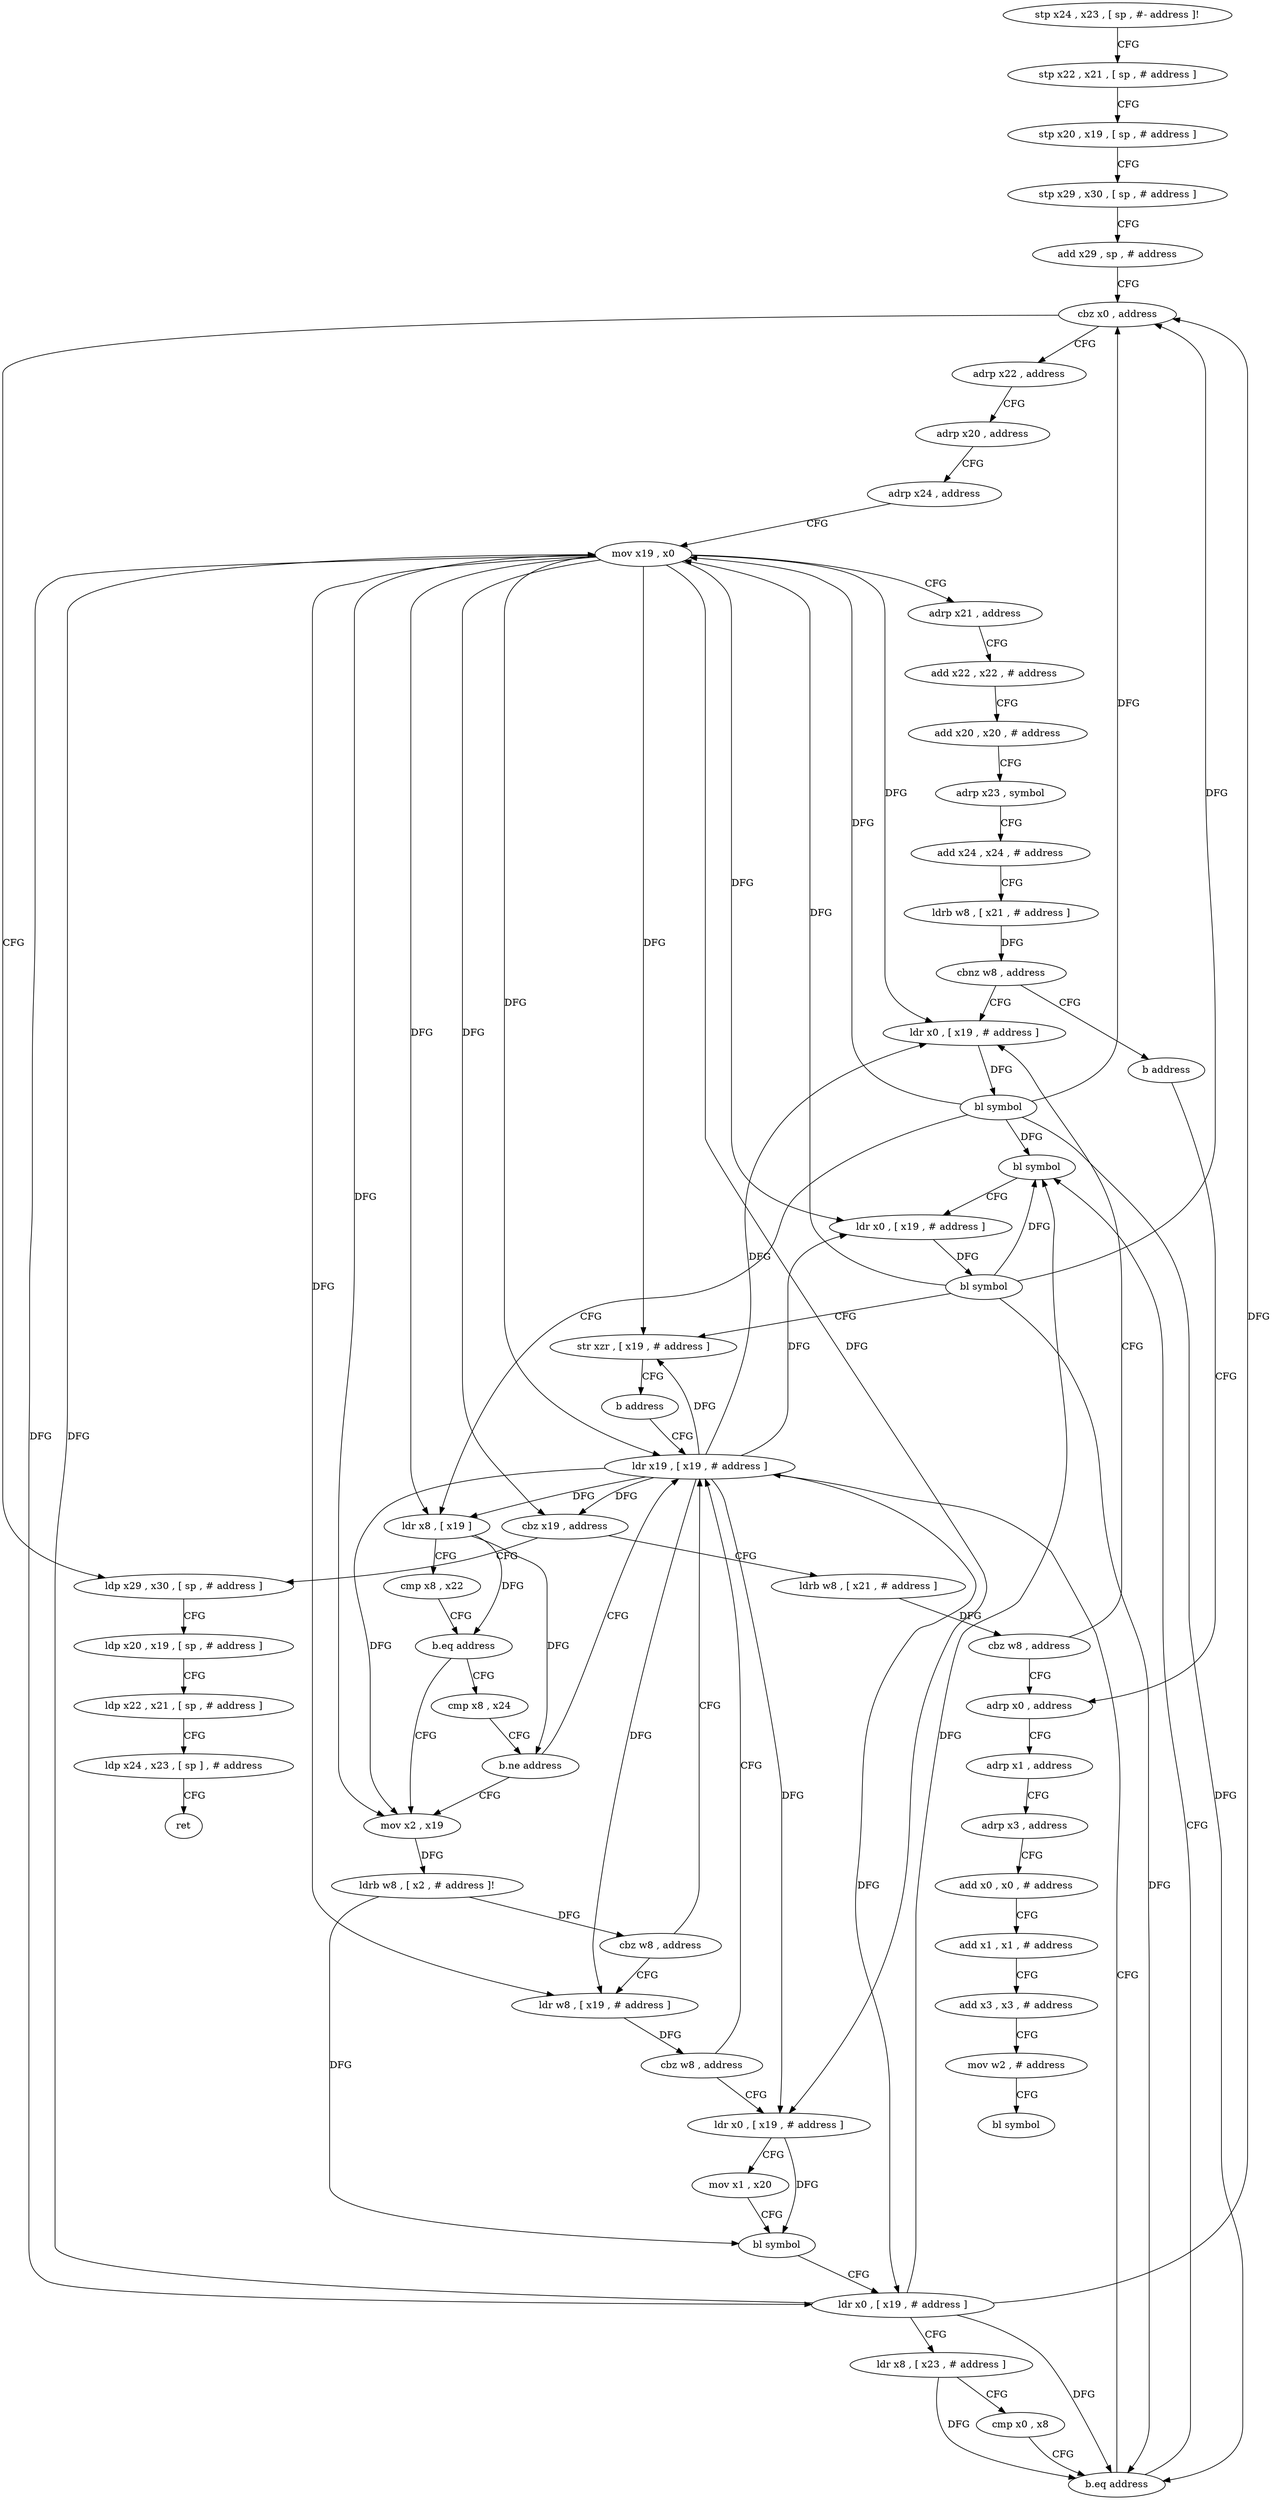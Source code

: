 digraph "func" {
"4230780" [label = "stp x24 , x23 , [ sp , #- address ]!" ]
"4230784" [label = "stp x22 , x21 , [ sp , # address ]" ]
"4230788" [label = "stp x20 , x19 , [ sp , # address ]" ]
"4230792" [label = "stp x29 , x30 , [ sp , # address ]" ]
"4230796" [label = "add x29 , sp , # address" ]
"4230800" [label = "cbz x0 , address" ]
"4230964" [label = "ldp x29 , x30 , [ sp , # address ]" ]
"4230804" [label = "adrp x22 , address" ]
"4230968" [label = "ldp x20 , x19 , [ sp , # address ]" ]
"4230972" [label = "ldp x22 , x21 , [ sp , # address ]" ]
"4230976" [label = "ldp x24 , x23 , [ sp ] , # address" ]
"4230980" [label = "ret" ]
"4230808" [label = "adrp x20 , address" ]
"4230812" [label = "adrp x24 , address" ]
"4230816" [label = "mov x19 , x0" ]
"4230820" [label = "adrp x21 , address" ]
"4230824" [label = "add x22 , x22 , # address" ]
"4230828" [label = "add x20 , x20 , # address" ]
"4230832" [label = "adrp x23 , symbol" ]
"4230836" [label = "add x24 , x24 , # address" ]
"4230840" [label = "ldrb w8 , [ x21 , # address ]" ]
"4230844" [label = "cbnz w8 , address" ]
"4230868" [label = "ldr x0 , [ x19 , # address ]" ]
"4230848" [label = "b address" ]
"4230872" [label = "bl symbol" ]
"4230876" [label = "ldr x8 , [ x19 ]" ]
"4230880" [label = "cmp x8 , x22" ]
"4230884" [label = "b.eq address" ]
"4230896" [label = "mov x2 , x19" ]
"4230888" [label = "cmp x8 , x24" ]
"4230984" [label = "adrp x0 , address" ]
"4230900" [label = "ldrb w8 , [ x2 , # address ]!" ]
"4230904" [label = "cbz w8 , address" ]
"4230852" [label = "ldr x19 , [ x19 , # address ]" ]
"4230908" [label = "ldr w8 , [ x19 , # address ]" ]
"4230892" [label = "b.ne address" ]
"4230988" [label = "adrp x1 , address" ]
"4230992" [label = "adrp x3 , address" ]
"4230996" [label = "add x0 , x0 , # address" ]
"4231000" [label = "add x1 , x1 , # address" ]
"4231004" [label = "add x3 , x3 , # address" ]
"4231008" [label = "mov w2 , # address" ]
"4231012" [label = "bl symbol" ]
"4230856" [label = "cbz x19 , address" ]
"4230860" [label = "ldrb w8 , [ x21 , # address ]" ]
"4230912" [label = "cbz w8 , address" ]
"4230916" [label = "ldr x0 , [ x19 , # address ]" ]
"4230864" [label = "cbz w8 , address" ]
"4230920" [label = "mov x1 , x20" ]
"4230924" [label = "bl symbol" ]
"4230928" [label = "ldr x0 , [ x19 , # address ]" ]
"4230932" [label = "ldr x8 , [ x23 , # address ]" ]
"4230936" [label = "cmp x0 , x8" ]
"4230940" [label = "b.eq address" ]
"4230944" [label = "bl symbol" ]
"4230948" [label = "ldr x0 , [ x19 , # address ]" ]
"4230952" [label = "bl symbol" ]
"4230956" [label = "str xzr , [ x19 , # address ]" ]
"4230960" [label = "b address" ]
"4230780" -> "4230784" [ label = "CFG" ]
"4230784" -> "4230788" [ label = "CFG" ]
"4230788" -> "4230792" [ label = "CFG" ]
"4230792" -> "4230796" [ label = "CFG" ]
"4230796" -> "4230800" [ label = "CFG" ]
"4230800" -> "4230964" [ label = "CFG" ]
"4230800" -> "4230804" [ label = "CFG" ]
"4230964" -> "4230968" [ label = "CFG" ]
"4230804" -> "4230808" [ label = "CFG" ]
"4230968" -> "4230972" [ label = "CFG" ]
"4230972" -> "4230976" [ label = "CFG" ]
"4230976" -> "4230980" [ label = "CFG" ]
"4230808" -> "4230812" [ label = "CFG" ]
"4230812" -> "4230816" [ label = "CFG" ]
"4230816" -> "4230820" [ label = "CFG" ]
"4230816" -> "4230868" [ label = "DFG" ]
"4230816" -> "4230876" [ label = "DFG" ]
"4230816" -> "4230896" [ label = "DFG" ]
"4230816" -> "4230852" [ label = "DFG" ]
"4230816" -> "4230856" [ label = "DFG" ]
"4230816" -> "4230908" [ label = "DFG" ]
"4230816" -> "4230916" [ label = "DFG" ]
"4230816" -> "4230928" [ label = "DFG" ]
"4230816" -> "4230948" [ label = "DFG" ]
"4230816" -> "4230956" [ label = "DFG" ]
"4230820" -> "4230824" [ label = "CFG" ]
"4230824" -> "4230828" [ label = "CFG" ]
"4230828" -> "4230832" [ label = "CFG" ]
"4230832" -> "4230836" [ label = "CFG" ]
"4230836" -> "4230840" [ label = "CFG" ]
"4230840" -> "4230844" [ label = "DFG" ]
"4230844" -> "4230868" [ label = "CFG" ]
"4230844" -> "4230848" [ label = "CFG" ]
"4230868" -> "4230872" [ label = "DFG" ]
"4230848" -> "4230984" [ label = "CFG" ]
"4230872" -> "4230876" [ label = "CFG" ]
"4230872" -> "4230800" [ label = "DFG" ]
"4230872" -> "4230816" [ label = "DFG" ]
"4230872" -> "4230940" [ label = "DFG" ]
"4230872" -> "4230944" [ label = "DFG" ]
"4230876" -> "4230880" [ label = "CFG" ]
"4230876" -> "4230884" [ label = "DFG" ]
"4230876" -> "4230892" [ label = "DFG" ]
"4230880" -> "4230884" [ label = "CFG" ]
"4230884" -> "4230896" [ label = "CFG" ]
"4230884" -> "4230888" [ label = "CFG" ]
"4230896" -> "4230900" [ label = "DFG" ]
"4230888" -> "4230892" [ label = "CFG" ]
"4230984" -> "4230988" [ label = "CFG" ]
"4230900" -> "4230904" [ label = "DFG" ]
"4230900" -> "4230924" [ label = "DFG" ]
"4230904" -> "4230852" [ label = "CFG" ]
"4230904" -> "4230908" [ label = "CFG" ]
"4230852" -> "4230856" [ label = "DFG" ]
"4230852" -> "4230868" [ label = "DFG" ]
"4230852" -> "4230876" [ label = "DFG" ]
"4230852" -> "4230896" [ label = "DFG" ]
"4230852" -> "4230908" [ label = "DFG" ]
"4230852" -> "4230916" [ label = "DFG" ]
"4230852" -> "4230928" [ label = "DFG" ]
"4230852" -> "4230948" [ label = "DFG" ]
"4230852" -> "4230956" [ label = "DFG" ]
"4230908" -> "4230912" [ label = "DFG" ]
"4230892" -> "4230852" [ label = "CFG" ]
"4230892" -> "4230896" [ label = "CFG" ]
"4230988" -> "4230992" [ label = "CFG" ]
"4230992" -> "4230996" [ label = "CFG" ]
"4230996" -> "4231000" [ label = "CFG" ]
"4231000" -> "4231004" [ label = "CFG" ]
"4231004" -> "4231008" [ label = "CFG" ]
"4231008" -> "4231012" [ label = "CFG" ]
"4230856" -> "4230964" [ label = "CFG" ]
"4230856" -> "4230860" [ label = "CFG" ]
"4230860" -> "4230864" [ label = "DFG" ]
"4230912" -> "4230852" [ label = "CFG" ]
"4230912" -> "4230916" [ label = "CFG" ]
"4230916" -> "4230920" [ label = "CFG" ]
"4230916" -> "4230924" [ label = "DFG" ]
"4230864" -> "4230984" [ label = "CFG" ]
"4230864" -> "4230868" [ label = "CFG" ]
"4230920" -> "4230924" [ label = "CFG" ]
"4230924" -> "4230928" [ label = "CFG" ]
"4230928" -> "4230932" [ label = "CFG" ]
"4230928" -> "4230800" [ label = "DFG" ]
"4230928" -> "4230816" [ label = "DFG" ]
"4230928" -> "4230940" [ label = "DFG" ]
"4230928" -> "4230944" [ label = "DFG" ]
"4230932" -> "4230936" [ label = "CFG" ]
"4230932" -> "4230940" [ label = "DFG" ]
"4230936" -> "4230940" [ label = "CFG" ]
"4230940" -> "4230852" [ label = "CFG" ]
"4230940" -> "4230944" [ label = "CFG" ]
"4230944" -> "4230948" [ label = "CFG" ]
"4230948" -> "4230952" [ label = "DFG" ]
"4230952" -> "4230956" [ label = "CFG" ]
"4230952" -> "4230800" [ label = "DFG" ]
"4230952" -> "4230816" [ label = "DFG" ]
"4230952" -> "4230944" [ label = "DFG" ]
"4230952" -> "4230940" [ label = "DFG" ]
"4230956" -> "4230960" [ label = "CFG" ]
"4230960" -> "4230852" [ label = "CFG" ]
}
